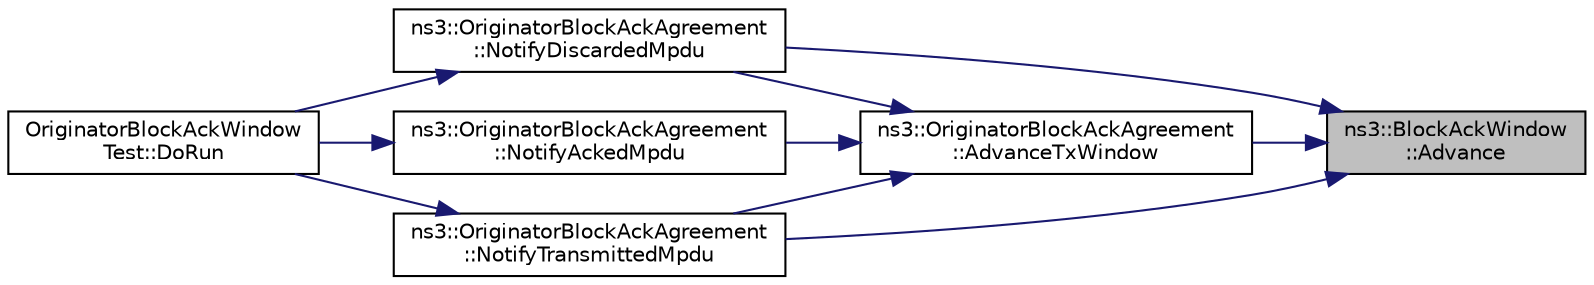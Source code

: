 digraph "ns3::BlockAckWindow::Advance"
{
 // LATEX_PDF_SIZE
  edge [fontname="Helvetica",fontsize="10",labelfontname="Helvetica",labelfontsize="10"];
  node [fontname="Helvetica",fontsize="10",shape=record];
  rankdir="RL";
  Node1 [label="ns3::BlockAckWindow\l::Advance",height=0.2,width=0.4,color="black", fillcolor="grey75", style="filled", fontcolor="black",tooltip="Advance the current winStart by the given number of positions."];
  Node1 -> Node2 [dir="back",color="midnightblue",fontsize="10",style="solid",fontname="Helvetica"];
  Node2 [label="ns3::OriginatorBlockAckAgreement\l::AdvanceTxWindow",height=0.2,width=0.4,color="black", fillcolor="white", style="filled",URL="$classns3_1_1_originator_block_ack_agreement.html#a3db399f9c86d469688d2742f7acda443",tooltip="Advance the transmit window so that the starting sequence number is the nearest unacknowledged MPDU."];
  Node2 -> Node3 [dir="back",color="midnightblue",fontsize="10",style="solid",fontname="Helvetica"];
  Node3 [label="ns3::OriginatorBlockAckAgreement\l::NotifyAckedMpdu",height=0.2,width=0.4,color="black", fillcolor="white", style="filled",URL="$classns3_1_1_originator_block_ack_agreement.html#a40efbd2ca6815ab1c3924b83a8f3d197",tooltip="Record that the given MPDU has been acknowledged and advance the transmit window if possible."];
  Node3 -> Node4 [dir="back",color="midnightblue",fontsize="10",style="solid",fontname="Helvetica"];
  Node4 [label="OriginatorBlockAckWindow\lTest::DoRun",height=0.2,width=0.4,color="black", fillcolor="white", style="filled",URL="$class_originator_block_ack_window_test.html#afa79ee872643cc855c1003121f9c564e",tooltip="Implementation to actually run this TestCase."];
  Node2 -> Node5 [dir="back",color="midnightblue",fontsize="10",style="solid",fontname="Helvetica"];
  Node5 [label="ns3::OriginatorBlockAckAgreement\l::NotifyDiscardedMpdu",height=0.2,width=0.4,color="black", fillcolor="white", style="filled",URL="$classns3_1_1_originator_block_ack_agreement.html#ab31ce9c21ae434370f824685676fc60c",tooltip="Advance the transmit window beyond the MPDU that has been reported to be discarded."];
  Node5 -> Node4 [dir="back",color="midnightblue",fontsize="10",style="solid",fontname="Helvetica"];
  Node2 -> Node6 [dir="back",color="midnightblue",fontsize="10",style="solid",fontname="Helvetica"];
  Node6 [label="ns3::OriginatorBlockAckAgreement\l::NotifyTransmittedMpdu",height=0.2,width=0.4,color="black", fillcolor="white", style="filled",URL="$classns3_1_1_originator_block_ack_agreement.html#a46f9e62120edd34a3b9ead56379d784a",tooltip="Advance the transmit window so as to include the transmitted MPDU, if the latter is not an old packet..."];
  Node6 -> Node4 [dir="back",color="midnightblue",fontsize="10",style="solid",fontname="Helvetica"];
  Node1 -> Node5 [dir="back",color="midnightblue",fontsize="10",style="solid",fontname="Helvetica"];
  Node1 -> Node6 [dir="back",color="midnightblue",fontsize="10",style="solid",fontname="Helvetica"];
}
